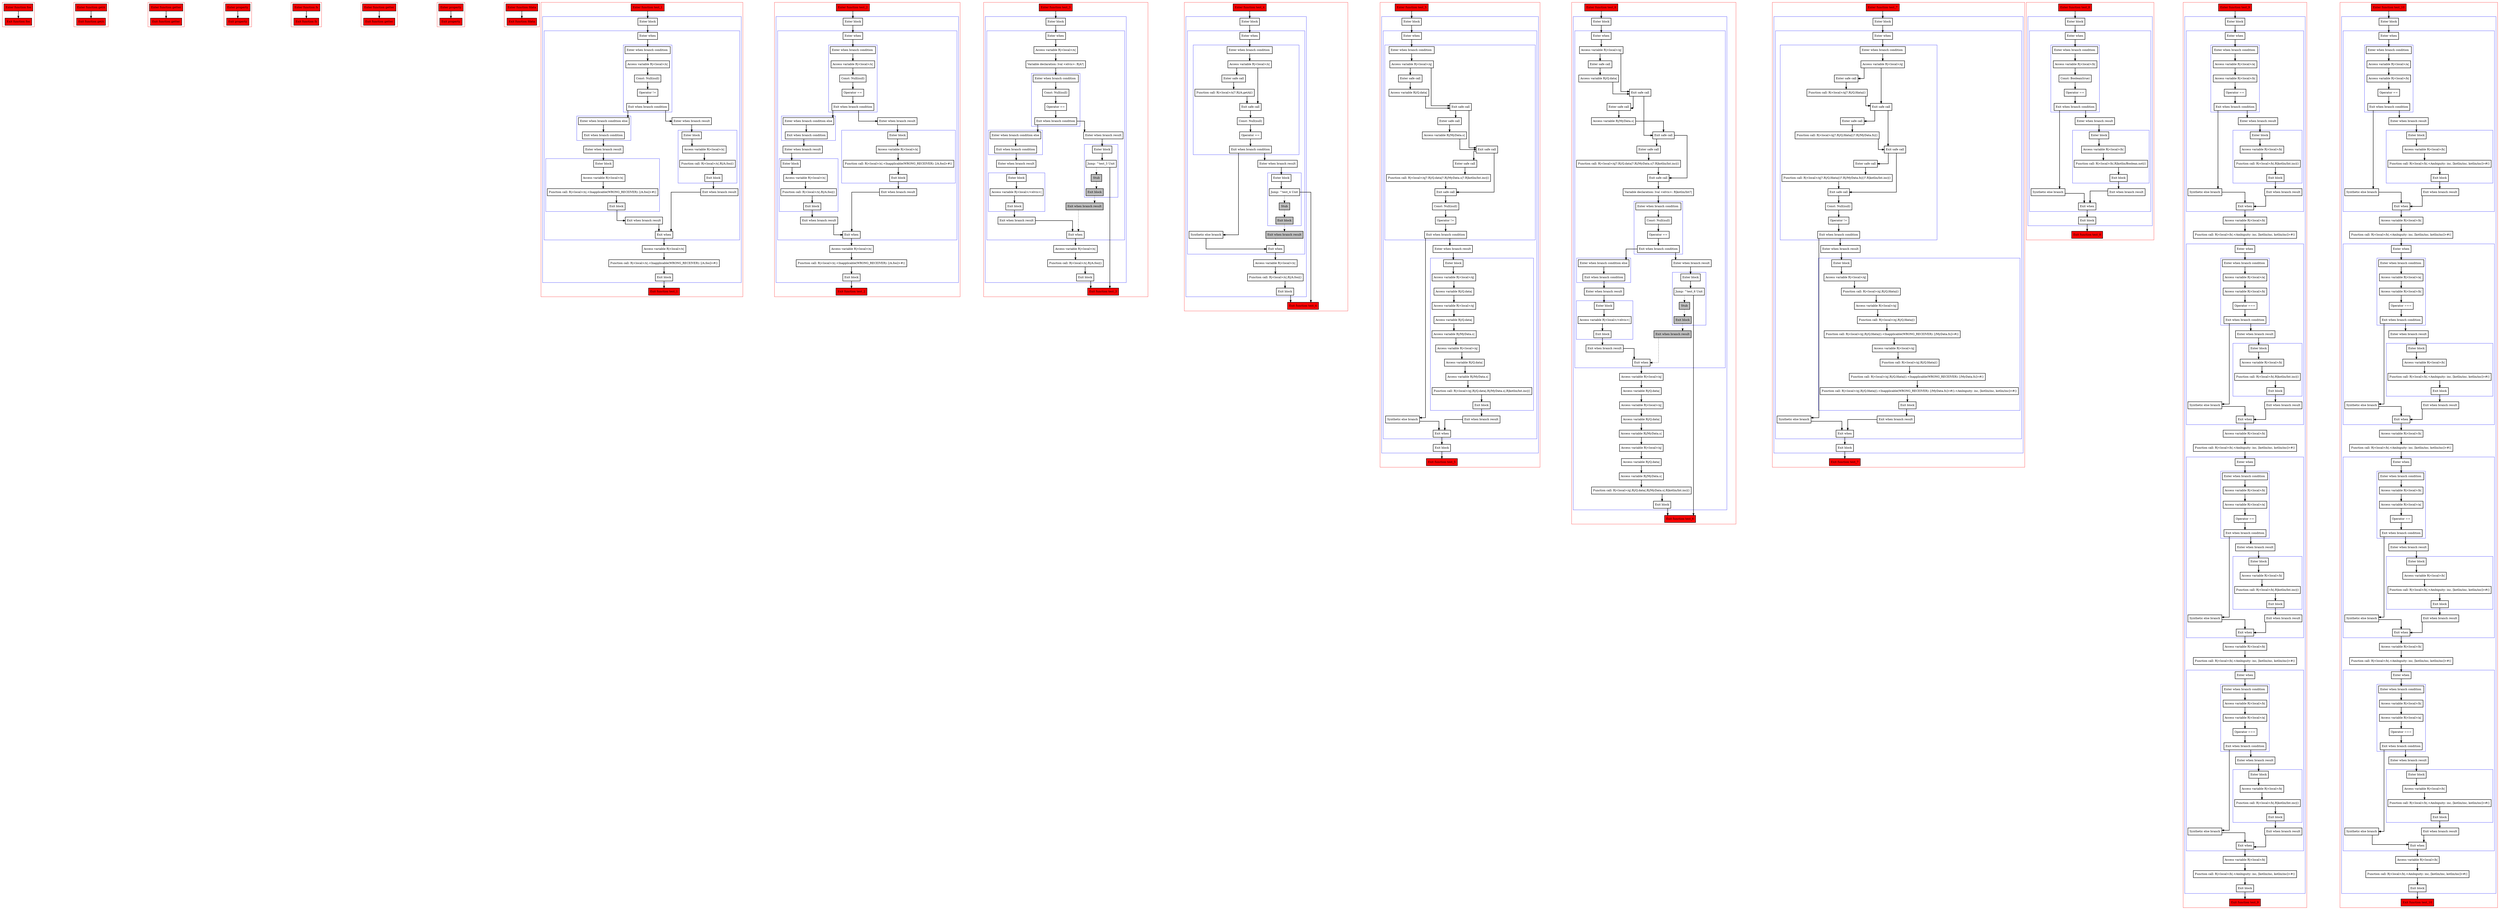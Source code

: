 digraph nullability_kt {
  graph [splines=ortho nodesep=3]
  node [shape=box penwidth=2]
  edge [penwidth=2]

  subgraph cluster_0 {
    color=red
    0 [label="Enter function foo" style="filled" fillcolor=red];
    1 [label="Exit function foo" style="filled" fillcolor=red];
  }

  0 -> {1};

  subgraph cluster_1 {
    color=red
    2 [label="Enter function getA" style="filled" fillcolor=red];
    3 [label="Exit function getA" style="filled" fillcolor=red];
  }

  2 -> {3};

  subgraph cluster_2 {
    color=red
    4 [label="Enter function getter" style="filled" fillcolor=red];
    5 [label="Exit function getter" style="filled" fillcolor=red];
  }

  4 -> {5};

  subgraph cluster_3 {
    color=red
    6 [label="Enter property" style="filled" fillcolor=red];
    7 [label="Exit property" style="filled" fillcolor=red];
  }

  6 -> {7};

  subgraph cluster_4 {
    color=red
    8 [label="Enter function fs" style="filled" fillcolor=red];
    9 [label="Exit function fs" style="filled" fillcolor=red];
  }

  8 -> {9};

  subgraph cluster_5 {
    color=red
    10 [label="Enter function getter" style="filled" fillcolor=red];
    11 [label="Exit function getter" style="filled" fillcolor=red];
  }

  10 -> {11};

  subgraph cluster_6 {
    color=red
    12 [label="Enter property" style="filled" fillcolor=red];
    13 [label="Exit property" style="filled" fillcolor=red];
  }

  12 -> {13};

  subgraph cluster_7 {
    color=red
    14 [label="Enter function fdata" style="filled" fillcolor=red];
    15 [label="Exit function fdata" style="filled" fillcolor=red];
  }

  14 -> {15};

  subgraph cluster_8 {
    color=red
    16 [label="Enter function test_1" style="filled" fillcolor=red];
    subgraph cluster_9 {
      color=blue
      17 [label="Enter block"];
      subgraph cluster_10 {
        color=blue
        18 [label="Enter when"];
        subgraph cluster_11 {
          color=blue
          19 [label="Enter when branch condition "];
          20 [label="Access variable R|<local>/x|"];
          21 [label="Const: Null(null)"];
          22 [label="Operator !="];
          23 [label="Exit when branch condition"];
        }
        subgraph cluster_12 {
          color=blue
          24 [label="Enter when branch condition else"];
          25 [label="Exit when branch condition"];
        }
        26 [label="Enter when branch result"];
        subgraph cluster_13 {
          color=blue
          27 [label="Enter block"];
          28 [label="Access variable R|<local>/x|"];
          29 [label="Function call: R|<local>/x|.<Inapplicable(WRONG_RECEIVER): [/A.foo]>#()"];
          30 [label="Exit block"];
        }
        31 [label="Exit when branch result"];
        32 [label="Enter when branch result"];
        subgraph cluster_14 {
          color=blue
          33 [label="Enter block"];
          34 [label="Access variable R|<local>/x|"];
          35 [label="Function call: R|<local>/x|.R|/A.foo|()"];
          36 [label="Exit block"];
        }
        37 [label="Exit when branch result"];
        38 [label="Exit when"];
      }
      39 [label="Access variable R|<local>/x|"];
      40 [label="Function call: R|<local>/x|.<Inapplicable(WRONG_RECEIVER): [/A.foo]>#()"];
      41 [label="Exit block"];
    }
    42 [label="Exit function test_1" style="filled" fillcolor=red];
  }

  16 -> {17};
  17 -> {18};
  18 -> {19};
  19 -> {20};
  20 -> {21};
  21 -> {22};
  22 -> {23};
  23 -> {32 24};
  24 -> {25};
  25 -> {26};
  26 -> {27};
  27 -> {28};
  28 -> {29};
  29 -> {30};
  30 -> {31};
  31 -> {38};
  32 -> {33};
  33 -> {34};
  34 -> {35};
  35 -> {36};
  36 -> {37};
  37 -> {38};
  38 -> {39};
  39 -> {40};
  40 -> {41};
  41 -> {42};

  subgraph cluster_15 {
    color=red
    43 [label="Enter function test_2" style="filled" fillcolor=red];
    subgraph cluster_16 {
      color=blue
      44 [label="Enter block"];
      subgraph cluster_17 {
        color=blue
        45 [label="Enter when"];
        subgraph cluster_18 {
          color=blue
          46 [label="Enter when branch condition "];
          47 [label="Access variable R|<local>/x|"];
          48 [label="Const: Null(null)"];
          49 [label="Operator =="];
          50 [label="Exit when branch condition"];
        }
        subgraph cluster_19 {
          color=blue
          51 [label="Enter when branch condition else"];
          52 [label="Exit when branch condition"];
        }
        53 [label="Enter when branch result"];
        subgraph cluster_20 {
          color=blue
          54 [label="Enter block"];
          55 [label="Access variable R|<local>/x|"];
          56 [label="Function call: R|<local>/x|.R|/A.foo|()"];
          57 [label="Exit block"];
        }
        58 [label="Exit when branch result"];
        59 [label="Enter when branch result"];
        subgraph cluster_21 {
          color=blue
          60 [label="Enter block"];
          61 [label="Access variable R|<local>/x|"];
          62 [label="Function call: R|<local>/x|.<Inapplicable(WRONG_RECEIVER): [/A.foo]>#()"];
          63 [label="Exit block"];
        }
        64 [label="Exit when branch result"];
        65 [label="Exit when"];
      }
      66 [label="Access variable R|<local>/x|"];
      67 [label="Function call: R|<local>/x|.<Inapplicable(WRONG_RECEIVER): [/A.foo]>#()"];
      68 [label="Exit block"];
    }
    69 [label="Exit function test_2" style="filled" fillcolor=red];
  }

  43 -> {44};
  44 -> {45};
  45 -> {46};
  46 -> {47};
  47 -> {48};
  48 -> {49};
  49 -> {50};
  50 -> {59 51};
  51 -> {52};
  52 -> {53};
  53 -> {54};
  54 -> {55};
  55 -> {56};
  56 -> {57};
  57 -> {58};
  58 -> {65};
  59 -> {60};
  60 -> {61};
  61 -> {62};
  62 -> {63};
  63 -> {64};
  64 -> {65};
  65 -> {66};
  66 -> {67};
  67 -> {68};
  68 -> {69};

  subgraph cluster_22 {
    color=red
    70 [label="Enter function test_3" style="filled" fillcolor=red];
    subgraph cluster_23 {
      color=blue
      71 [label="Enter block"];
      subgraph cluster_24 {
        color=blue
        72 [label="Enter when"];
        73 [label="Access variable R|<local>/x|"];
        74 [label="Variable declaration: lval <elvis>: R|A?|"];
        subgraph cluster_25 {
          color=blue
          75 [label="Enter when branch condition "];
          76 [label="Const: Null(null)"];
          77 [label="Operator =="];
          78 [label="Exit when branch condition"];
        }
        subgraph cluster_26 {
          color=blue
          79 [label="Enter when branch condition else"];
          80 [label="Exit when branch condition"];
        }
        81 [label="Enter when branch result"];
        subgraph cluster_27 {
          color=blue
          82 [label="Enter block"];
          83 [label="Access variable R|<local>/<elvis>|"];
          84 [label="Exit block"];
        }
        85 [label="Exit when branch result"];
        86 [label="Enter when branch result"];
        subgraph cluster_28 {
          color=blue
          87 [label="Enter block"];
          88 [label="Jump: ^test_3 Unit"];
          89 [label="Stub" style="filled" fillcolor=gray];
          90 [label="Exit block" style="filled" fillcolor=gray];
        }
        91 [label="Exit when branch result" style="filled" fillcolor=gray];
        92 [label="Exit when"];
      }
      93 [label="Access variable R|<local>/x|"];
      94 [label="Function call: R|<local>/x|.R|/A.foo|()"];
      95 [label="Exit block"];
    }
    96 [label="Exit function test_3" style="filled" fillcolor=red];
  }

  70 -> {71};
  71 -> {72};
  72 -> {73};
  73 -> {74};
  74 -> {75};
  75 -> {76};
  76 -> {77};
  77 -> {78};
  78 -> {86 79};
  79 -> {80};
  80 -> {81};
  81 -> {82};
  82 -> {83};
  83 -> {84};
  84 -> {85};
  85 -> {92};
  86 -> {87};
  87 -> {88};
  88 -> {96};
  88 -> {89} [style=dotted];
  89 -> {90} [style=dotted];
  90 -> {91} [style=dotted];
  91 -> {92} [style=dotted];
  92 -> {93};
  93 -> {94};
  94 -> {95};
  95 -> {96};

  subgraph cluster_29 {
    color=red
    97 [label="Enter function test_4" style="filled" fillcolor=red];
    subgraph cluster_30 {
      color=blue
      98 [label="Enter block"];
      subgraph cluster_31 {
        color=blue
        99 [label="Enter when"];
        subgraph cluster_32 {
          color=blue
          100 [label="Enter when branch condition "];
          101 [label="Access variable R|<local>/x|"];
          102 [label="Enter safe call"];
          103 [label="Function call: R|<local>/x|?.R|/A.getA|()"];
          104 [label="Exit safe call"];
          105 [label="Const: Null(null)"];
          106 [label="Operator =="];
          107 [label="Exit when branch condition"];
        }
        108 [label="Synthetic else branch"];
        109 [label="Enter when branch result"];
        subgraph cluster_33 {
          color=blue
          110 [label="Enter block"];
          111 [label="Jump: ^test_4 Unit"];
          112 [label="Stub" style="filled" fillcolor=gray];
          113 [label="Exit block" style="filled" fillcolor=gray];
        }
        114 [label="Exit when branch result" style="filled" fillcolor=gray];
        115 [label="Exit when"];
      }
      116 [label="Access variable R|<local>/x|"];
      117 [label="Function call: R|<local>/x|.R|/A.foo|()"];
      118 [label="Exit block"];
    }
    119 [label="Exit function test_4" style="filled" fillcolor=red];
  }

  97 -> {98};
  98 -> {99};
  99 -> {100};
  100 -> {101};
  101 -> {102 104};
  102 -> {103};
  103 -> {104};
  104 -> {105};
  105 -> {106};
  106 -> {107};
  107 -> {109 108};
  108 -> {115};
  109 -> {110};
  110 -> {111};
  111 -> {119};
  111 -> {112} [style=dotted];
  112 -> {113} [style=dotted];
  113 -> {114} [style=dotted];
  114 -> {115} [style=dotted];
  115 -> {116};
  116 -> {117};
  117 -> {118};
  118 -> {119};

  subgraph cluster_34 {
    color=red
    120 [label="Enter function test_5" style="filled" fillcolor=red];
    subgraph cluster_35 {
      color=blue
      121 [label="Enter block"];
      subgraph cluster_36 {
        color=blue
        122 [label="Enter when"];
        subgraph cluster_37 {
          color=blue
          123 [label="Enter when branch condition "];
          124 [label="Access variable R|<local>/q|"];
          125 [label="Enter safe call"];
          126 [label="Access variable R|/Q.data|"];
          127 [label="Exit safe call"];
          128 [label="Enter safe call"];
          129 [label="Access variable R|/MyData.s|"];
          130 [label="Exit safe call"];
          131 [label="Enter safe call"];
          132 [label="Function call: R|<local>/q|?.R|/Q.data|?.R|/MyData.s|?.R|kotlin/Int.inc|()"];
          133 [label="Exit safe call"];
          134 [label="Const: Null(null)"];
          135 [label="Operator !="];
          136 [label="Exit when branch condition"];
        }
        137 [label="Synthetic else branch"];
        138 [label="Enter when branch result"];
        subgraph cluster_38 {
          color=blue
          139 [label="Enter block"];
          140 [label="Access variable R|<local>/q|"];
          141 [label="Access variable R|/Q.data|"];
          142 [label="Access variable R|<local>/q|"];
          143 [label="Access variable R|/Q.data|"];
          144 [label="Access variable R|/MyData.s|"];
          145 [label="Access variable R|<local>/q|"];
          146 [label="Access variable R|/Q.data|"];
          147 [label="Access variable R|/MyData.s|"];
          148 [label="Function call: R|<local>/q|.R|/Q.data|.R|/MyData.s|.R|kotlin/Int.inc|()"];
          149 [label="Exit block"];
        }
        150 [label="Exit when branch result"];
        151 [label="Exit when"];
      }
      152 [label="Exit block"];
    }
    153 [label="Exit function test_5" style="filled" fillcolor=red];
  }

  120 -> {121};
  121 -> {122};
  122 -> {123};
  123 -> {124};
  124 -> {125 127};
  125 -> {126};
  126 -> {127};
  127 -> {128 130};
  128 -> {129};
  129 -> {130};
  130 -> {131 133};
  131 -> {132};
  132 -> {133};
  133 -> {134};
  134 -> {135};
  135 -> {136};
  136 -> {138 137};
  137 -> {151};
  138 -> {139};
  139 -> {140};
  140 -> {141};
  141 -> {142};
  142 -> {143};
  143 -> {144};
  144 -> {145};
  145 -> {146};
  146 -> {147};
  147 -> {148};
  148 -> {149};
  149 -> {150};
  150 -> {151};
  151 -> {152};
  152 -> {153};

  subgraph cluster_39 {
    color=red
    154 [label="Enter function test_6" style="filled" fillcolor=red];
    subgraph cluster_40 {
      color=blue
      155 [label="Enter block"];
      subgraph cluster_41 {
        color=blue
        156 [label="Enter when"];
        157 [label="Access variable R|<local>/q|"];
        158 [label="Enter safe call"];
        159 [label="Access variable R|/Q.data|"];
        160 [label="Exit safe call"];
        161 [label="Enter safe call"];
        162 [label="Access variable R|/MyData.s|"];
        163 [label="Exit safe call"];
        164 [label="Enter safe call"];
        165 [label="Function call: R|<local>/q|?.R|/Q.data|?.R|/MyData.s|?.R|kotlin/Int.inc|()"];
        166 [label="Exit safe call"];
        167 [label="Variable declaration: lval <elvis>: R|kotlin/Int?|"];
        subgraph cluster_42 {
          color=blue
          168 [label="Enter when branch condition "];
          169 [label="Const: Null(null)"];
          170 [label="Operator =="];
          171 [label="Exit when branch condition"];
        }
        subgraph cluster_43 {
          color=blue
          172 [label="Enter when branch condition else"];
          173 [label="Exit when branch condition"];
        }
        174 [label="Enter when branch result"];
        subgraph cluster_44 {
          color=blue
          175 [label="Enter block"];
          176 [label="Access variable R|<local>/<elvis>|"];
          177 [label="Exit block"];
        }
        178 [label="Exit when branch result"];
        179 [label="Enter when branch result"];
        subgraph cluster_45 {
          color=blue
          180 [label="Enter block"];
          181 [label="Jump: ^test_6 Unit"];
          182 [label="Stub" style="filled" fillcolor=gray];
          183 [label="Exit block" style="filled" fillcolor=gray];
        }
        184 [label="Exit when branch result" style="filled" fillcolor=gray];
        185 [label="Exit when"];
      }
      186 [label="Access variable R|<local>/q|"];
      187 [label="Access variable R|/Q.data|"];
      188 [label="Access variable R|<local>/q|"];
      189 [label="Access variable R|/Q.data|"];
      190 [label="Access variable R|/MyData.s|"];
      191 [label="Access variable R|<local>/q|"];
      192 [label="Access variable R|/Q.data|"];
      193 [label="Access variable R|/MyData.s|"];
      194 [label="Function call: R|<local>/q|.R|/Q.data|.R|/MyData.s|.R|kotlin/Int.inc|()"];
      195 [label="Exit block"];
    }
    196 [label="Exit function test_6" style="filled" fillcolor=red];
  }

  154 -> {155};
  155 -> {156};
  156 -> {157};
  157 -> {158 160};
  158 -> {159};
  159 -> {160};
  160 -> {161 163};
  161 -> {162};
  162 -> {163};
  163 -> {164 166};
  164 -> {165};
  165 -> {166};
  166 -> {167};
  167 -> {168};
  168 -> {169};
  169 -> {170};
  170 -> {171};
  171 -> {179 172};
  172 -> {173};
  173 -> {174};
  174 -> {175};
  175 -> {176};
  176 -> {177};
  177 -> {178};
  178 -> {185};
  179 -> {180};
  180 -> {181};
  181 -> {196};
  181 -> {182} [style=dotted];
  182 -> {183} [style=dotted];
  183 -> {184} [style=dotted];
  184 -> {185} [style=dotted];
  185 -> {186};
  186 -> {187};
  187 -> {188};
  188 -> {189};
  189 -> {190};
  190 -> {191};
  191 -> {192};
  192 -> {193};
  193 -> {194};
  194 -> {195};
  195 -> {196};

  subgraph cluster_46 {
    color=red
    197 [label="Enter function test_7" style="filled" fillcolor=red];
    subgraph cluster_47 {
      color=blue
      198 [label="Enter block"];
      subgraph cluster_48 {
        color=blue
        199 [label="Enter when"];
        subgraph cluster_49 {
          color=blue
          200 [label="Enter when branch condition "];
          201 [label="Access variable R|<local>/q|"];
          202 [label="Enter safe call"];
          203 [label="Function call: R|<local>/q|?.R|/Q.fdata|()"];
          204 [label="Exit safe call"];
          205 [label="Enter safe call"];
          206 [label="Function call: R|<local>/q|?.R|/Q.fdata|()?.R|/MyData.fs|()"];
          207 [label="Exit safe call"];
          208 [label="Enter safe call"];
          209 [label="Function call: R|<local>/q|?.R|/Q.fdata|()?.R|/MyData.fs|()?.R|kotlin/Int.inc|()"];
          210 [label="Exit safe call"];
          211 [label="Const: Null(null)"];
          212 [label="Operator !="];
          213 [label="Exit when branch condition"];
        }
        214 [label="Synthetic else branch"];
        215 [label="Enter when branch result"];
        subgraph cluster_50 {
          color=blue
          216 [label="Enter block"];
          217 [label="Access variable R|<local>/q|"];
          218 [label="Function call: R|<local>/q|.R|/Q.fdata|()"];
          219 [label="Access variable R|<local>/q|"];
          220 [label="Function call: R|<local>/q|.R|/Q.fdata|()"];
          221 [label="Function call: R|<local>/q|.R|/Q.fdata|().<Inapplicable(WRONG_RECEIVER): [/MyData.fs]>#()"];
          222 [label="Access variable R|<local>/q|"];
          223 [label="Function call: R|<local>/q|.R|/Q.fdata|()"];
          224 [label="Function call: R|<local>/q|.R|/Q.fdata|().<Inapplicable(WRONG_RECEIVER): [/MyData.fs]>#()"];
          225 [label="Function call: R|<local>/q|.R|/Q.fdata|().<Inapplicable(WRONG_RECEIVER): [/MyData.fs]>#().<Ambiguity: inc, [kotlin/inc, kotlin/inc]>#()"];
          226 [label="Exit block"];
        }
        227 [label="Exit when branch result"];
        228 [label="Exit when"];
      }
      229 [label="Exit block"];
    }
    230 [label="Exit function test_7" style="filled" fillcolor=red];
  }

  197 -> {198};
  198 -> {199};
  199 -> {200};
  200 -> {201};
  201 -> {202 204};
  202 -> {203};
  203 -> {204};
  204 -> {205 207};
  205 -> {206};
  206 -> {207};
  207 -> {208 210};
  208 -> {209};
  209 -> {210};
  210 -> {211};
  211 -> {212};
  212 -> {213};
  213 -> {215 214};
  214 -> {228};
  215 -> {216};
  216 -> {217};
  217 -> {218};
  218 -> {219};
  219 -> {220};
  220 -> {221};
  221 -> {222};
  222 -> {223};
  223 -> {224};
  224 -> {225};
  225 -> {226};
  226 -> {227};
  227 -> {228};
  228 -> {229};
  229 -> {230};

  subgraph cluster_51 {
    color=red
    231 [label="Enter function test_8" style="filled" fillcolor=red];
    subgraph cluster_52 {
      color=blue
      232 [label="Enter block"];
      subgraph cluster_53 {
        color=blue
        233 [label="Enter when"];
        subgraph cluster_54 {
          color=blue
          234 [label="Enter when branch condition "];
          235 [label="Access variable R|<local>/b|"];
          236 [label="Const: Boolean(true)"];
          237 [label="Operator =="];
          238 [label="Exit when branch condition"];
        }
        239 [label="Synthetic else branch"];
        240 [label="Enter when branch result"];
        subgraph cluster_55 {
          color=blue
          241 [label="Enter block"];
          242 [label="Access variable R|<local>/b|"];
          243 [label="Function call: R|<local>/b|.R|kotlin/Boolean.not|()"];
          244 [label="Exit block"];
        }
        245 [label="Exit when branch result"];
        246 [label="Exit when"];
      }
      247 [label="Exit block"];
    }
    248 [label="Exit function test_8" style="filled" fillcolor=red];
  }

  231 -> {232};
  232 -> {233};
  233 -> {234};
  234 -> {235};
  235 -> {236};
  236 -> {237};
  237 -> {238};
  238 -> {240 239};
  239 -> {246};
  240 -> {241};
  241 -> {242};
  242 -> {243};
  243 -> {244};
  244 -> {245};
  245 -> {246};
  246 -> {247};
  247 -> {248};

  subgraph cluster_56 {
    color=red
    249 [label="Enter function test_9" style="filled" fillcolor=red];
    subgraph cluster_57 {
      color=blue
      250 [label="Enter block"];
      subgraph cluster_58 {
        color=blue
        251 [label="Enter when"];
        subgraph cluster_59 {
          color=blue
          252 [label="Enter when branch condition "];
          253 [label="Access variable R|<local>/a|"];
          254 [label="Access variable R|<local>/b|"];
          255 [label="Operator =="];
          256 [label="Exit when branch condition"];
        }
        257 [label="Synthetic else branch"];
        258 [label="Enter when branch result"];
        subgraph cluster_60 {
          color=blue
          259 [label="Enter block"];
          260 [label="Access variable R|<local>/b|"];
          261 [label="Function call: R|<local>/b|.R|kotlin/Int.inc|()"];
          262 [label="Exit block"];
        }
        263 [label="Exit when branch result"];
        264 [label="Exit when"];
      }
      265 [label="Access variable R|<local>/b|"];
      266 [label="Function call: R|<local>/b|.<Ambiguity: inc, [kotlin/inc, kotlin/inc]>#()"];
      subgraph cluster_61 {
        color=blue
        267 [label="Enter when"];
        subgraph cluster_62 {
          color=blue
          268 [label="Enter when branch condition "];
          269 [label="Access variable R|<local>/a|"];
          270 [label="Access variable R|<local>/b|"];
          271 [label="Operator ==="];
          272 [label="Exit when branch condition"];
        }
        273 [label="Synthetic else branch"];
        274 [label="Enter when branch result"];
        subgraph cluster_63 {
          color=blue
          275 [label="Enter block"];
          276 [label="Access variable R|<local>/b|"];
          277 [label="Function call: R|<local>/b|.R|kotlin/Int.inc|()"];
          278 [label="Exit block"];
        }
        279 [label="Exit when branch result"];
        280 [label="Exit when"];
      }
      281 [label="Access variable R|<local>/b|"];
      282 [label="Function call: R|<local>/b|.<Ambiguity: inc, [kotlin/inc, kotlin/inc]>#()"];
      subgraph cluster_64 {
        color=blue
        283 [label="Enter when"];
        subgraph cluster_65 {
          color=blue
          284 [label="Enter when branch condition "];
          285 [label="Access variable R|<local>/b|"];
          286 [label="Access variable R|<local>/a|"];
          287 [label="Operator =="];
          288 [label="Exit when branch condition"];
        }
        289 [label="Synthetic else branch"];
        290 [label="Enter when branch result"];
        subgraph cluster_66 {
          color=blue
          291 [label="Enter block"];
          292 [label="Access variable R|<local>/b|"];
          293 [label="Function call: R|<local>/b|.R|kotlin/Int.inc|()"];
          294 [label="Exit block"];
        }
        295 [label="Exit when branch result"];
        296 [label="Exit when"];
      }
      297 [label="Access variable R|<local>/b|"];
      298 [label="Function call: R|<local>/b|.<Ambiguity: inc, [kotlin/inc, kotlin/inc]>#()"];
      subgraph cluster_67 {
        color=blue
        299 [label="Enter when"];
        subgraph cluster_68 {
          color=blue
          300 [label="Enter when branch condition "];
          301 [label="Access variable R|<local>/b|"];
          302 [label="Access variable R|<local>/a|"];
          303 [label="Operator ==="];
          304 [label="Exit when branch condition"];
        }
        305 [label="Synthetic else branch"];
        306 [label="Enter when branch result"];
        subgraph cluster_69 {
          color=blue
          307 [label="Enter block"];
          308 [label="Access variable R|<local>/b|"];
          309 [label="Function call: R|<local>/b|.R|kotlin/Int.inc|()"];
          310 [label="Exit block"];
        }
        311 [label="Exit when branch result"];
        312 [label="Exit when"];
      }
      313 [label="Access variable R|<local>/b|"];
      314 [label="Function call: R|<local>/b|.<Ambiguity: inc, [kotlin/inc, kotlin/inc]>#()"];
      315 [label="Exit block"];
    }
    316 [label="Exit function test_9" style="filled" fillcolor=red];
  }

  249 -> {250};
  250 -> {251};
  251 -> {252};
  252 -> {253};
  253 -> {254};
  254 -> {255};
  255 -> {256};
  256 -> {258 257};
  257 -> {264};
  258 -> {259};
  259 -> {260};
  260 -> {261};
  261 -> {262};
  262 -> {263};
  263 -> {264};
  264 -> {265};
  265 -> {266};
  266 -> {267};
  267 -> {268};
  268 -> {269};
  269 -> {270};
  270 -> {271};
  271 -> {272};
  272 -> {274 273};
  273 -> {280};
  274 -> {275};
  275 -> {276};
  276 -> {277};
  277 -> {278};
  278 -> {279};
  279 -> {280};
  280 -> {281};
  281 -> {282};
  282 -> {283};
  283 -> {284};
  284 -> {285};
  285 -> {286};
  286 -> {287};
  287 -> {288};
  288 -> {290 289};
  289 -> {296};
  290 -> {291};
  291 -> {292};
  292 -> {293};
  293 -> {294};
  294 -> {295};
  295 -> {296};
  296 -> {297};
  297 -> {298};
  298 -> {299};
  299 -> {300};
  300 -> {301};
  301 -> {302};
  302 -> {303};
  303 -> {304};
  304 -> {306 305};
  305 -> {312};
  306 -> {307};
  307 -> {308};
  308 -> {309};
  309 -> {310};
  310 -> {311};
  311 -> {312};
  312 -> {313};
  313 -> {314};
  314 -> {315};
  315 -> {316};

  subgraph cluster_70 {
    color=red
    317 [label="Enter function test_10" style="filled" fillcolor=red];
    subgraph cluster_71 {
      color=blue
      318 [label="Enter block"];
      subgraph cluster_72 {
        color=blue
        319 [label="Enter when"];
        subgraph cluster_73 {
          color=blue
          320 [label="Enter when branch condition "];
          321 [label="Access variable R|<local>/a|"];
          322 [label="Access variable R|<local>/b|"];
          323 [label="Operator =="];
          324 [label="Exit when branch condition"];
        }
        325 [label="Synthetic else branch"];
        326 [label="Enter when branch result"];
        subgraph cluster_74 {
          color=blue
          327 [label="Enter block"];
          328 [label="Access variable R|<local>/b|"];
          329 [label="Function call: R|<local>/b|.<Ambiguity: inc, [kotlin/inc, kotlin/inc]>#()"];
          330 [label="Exit block"];
        }
        331 [label="Exit when branch result"];
        332 [label="Exit when"];
      }
      333 [label="Access variable R|<local>/b|"];
      334 [label="Function call: R|<local>/b|.<Ambiguity: inc, [kotlin/inc, kotlin/inc]>#()"];
      subgraph cluster_75 {
        color=blue
        335 [label="Enter when"];
        subgraph cluster_76 {
          color=blue
          336 [label="Enter when branch condition "];
          337 [label="Access variable R|<local>/a|"];
          338 [label="Access variable R|<local>/b|"];
          339 [label="Operator ==="];
          340 [label="Exit when branch condition"];
        }
        341 [label="Synthetic else branch"];
        342 [label="Enter when branch result"];
        subgraph cluster_77 {
          color=blue
          343 [label="Enter block"];
          344 [label="Access variable R|<local>/b|"];
          345 [label="Function call: R|<local>/b|.<Ambiguity: inc, [kotlin/inc, kotlin/inc]>#()"];
          346 [label="Exit block"];
        }
        347 [label="Exit when branch result"];
        348 [label="Exit when"];
      }
      349 [label="Access variable R|<local>/b|"];
      350 [label="Function call: R|<local>/b|.<Ambiguity: inc, [kotlin/inc, kotlin/inc]>#()"];
      subgraph cluster_78 {
        color=blue
        351 [label="Enter when"];
        subgraph cluster_79 {
          color=blue
          352 [label="Enter when branch condition "];
          353 [label="Access variable R|<local>/b|"];
          354 [label="Access variable R|<local>/a|"];
          355 [label="Operator =="];
          356 [label="Exit when branch condition"];
        }
        357 [label="Synthetic else branch"];
        358 [label="Enter when branch result"];
        subgraph cluster_80 {
          color=blue
          359 [label="Enter block"];
          360 [label="Access variable R|<local>/b|"];
          361 [label="Function call: R|<local>/b|.<Ambiguity: inc, [kotlin/inc, kotlin/inc]>#()"];
          362 [label="Exit block"];
        }
        363 [label="Exit when branch result"];
        364 [label="Exit when"];
      }
      365 [label="Access variable R|<local>/b|"];
      366 [label="Function call: R|<local>/b|.<Ambiguity: inc, [kotlin/inc, kotlin/inc]>#()"];
      subgraph cluster_81 {
        color=blue
        367 [label="Enter when"];
        subgraph cluster_82 {
          color=blue
          368 [label="Enter when branch condition "];
          369 [label="Access variable R|<local>/b|"];
          370 [label="Access variable R|<local>/a|"];
          371 [label="Operator ==="];
          372 [label="Exit when branch condition"];
        }
        373 [label="Synthetic else branch"];
        374 [label="Enter when branch result"];
        subgraph cluster_83 {
          color=blue
          375 [label="Enter block"];
          376 [label="Access variable R|<local>/b|"];
          377 [label="Function call: R|<local>/b|.<Ambiguity: inc, [kotlin/inc, kotlin/inc]>#()"];
          378 [label="Exit block"];
        }
        379 [label="Exit when branch result"];
        380 [label="Exit when"];
      }
      381 [label="Access variable R|<local>/b|"];
      382 [label="Function call: R|<local>/b|.<Ambiguity: inc, [kotlin/inc, kotlin/inc]>#()"];
      383 [label="Exit block"];
    }
    384 [label="Exit function test_10" style="filled" fillcolor=red];
  }

  317 -> {318};
  318 -> {319};
  319 -> {320};
  320 -> {321};
  321 -> {322};
  322 -> {323};
  323 -> {324};
  324 -> {326 325};
  325 -> {332};
  326 -> {327};
  327 -> {328};
  328 -> {329};
  329 -> {330};
  330 -> {331};
  331 -> {332};
  332 -> {333};
  333 -> {334};
  334 -> {335};
  335 -> {336};
  336 -> {337};
  337 -> {338};
  338 -> {339};
  339 -> {340};
  340 -> {342 341};
  341 -> {348};
  342 -> {343};
  343 -> {344};
  344 -> {345};
  345 -> {346};
  346 -> {347};
  347 -> {348};
  348 -> {349};
  349 -> {350};
  350 -> {351};
  351 -> {352};
  352 -> {353};
  353 -> {354};
  354 -> {355};
  355 -> {356};
  356 -> {358 357};
  357 -> {364};
  358 -> {359};
  359 -> {360};
  360 -> {361};
  361 -> {362};
  362 -> {363};
  363 -> {364};
  364 -> {365};
  365 -> {366};
  366 -> {367};
  367 -> {368};
  368 -> {369};
  369 -> {370};
  370 -> {371};
  371 -> {372};
  372 -> {374 373};
  373 -> {380};
  374 -> {375};
  375 -> {376};
  376 -> {377};
  377 -> {378};
  378 -> {379};
  379 -> {380};
  380 -> {381};
  381 -> {382};
  382 -> {383};
  383 -> {384};

}
